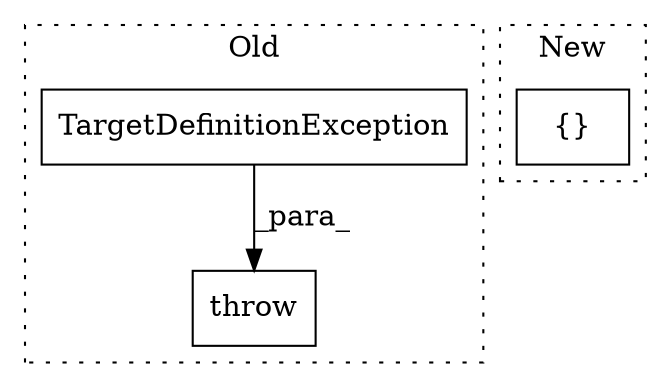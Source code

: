 digraph G {
subgraph cluster0 {
1 [label="TargetDefinitionException" a="32" s="1174,1239" l="26,1" shape="box"];
3 [label="throw" a="53" s="1168" l="6" shape="box"];
label = "Old";
style="dotted";
}
subgraph cluster1 {
2 [label="{}" a="4" s="1703" l="2" shape="box"];
label = "New";
style="dotted";
}
1 -> 3 [label="_para_"];
}